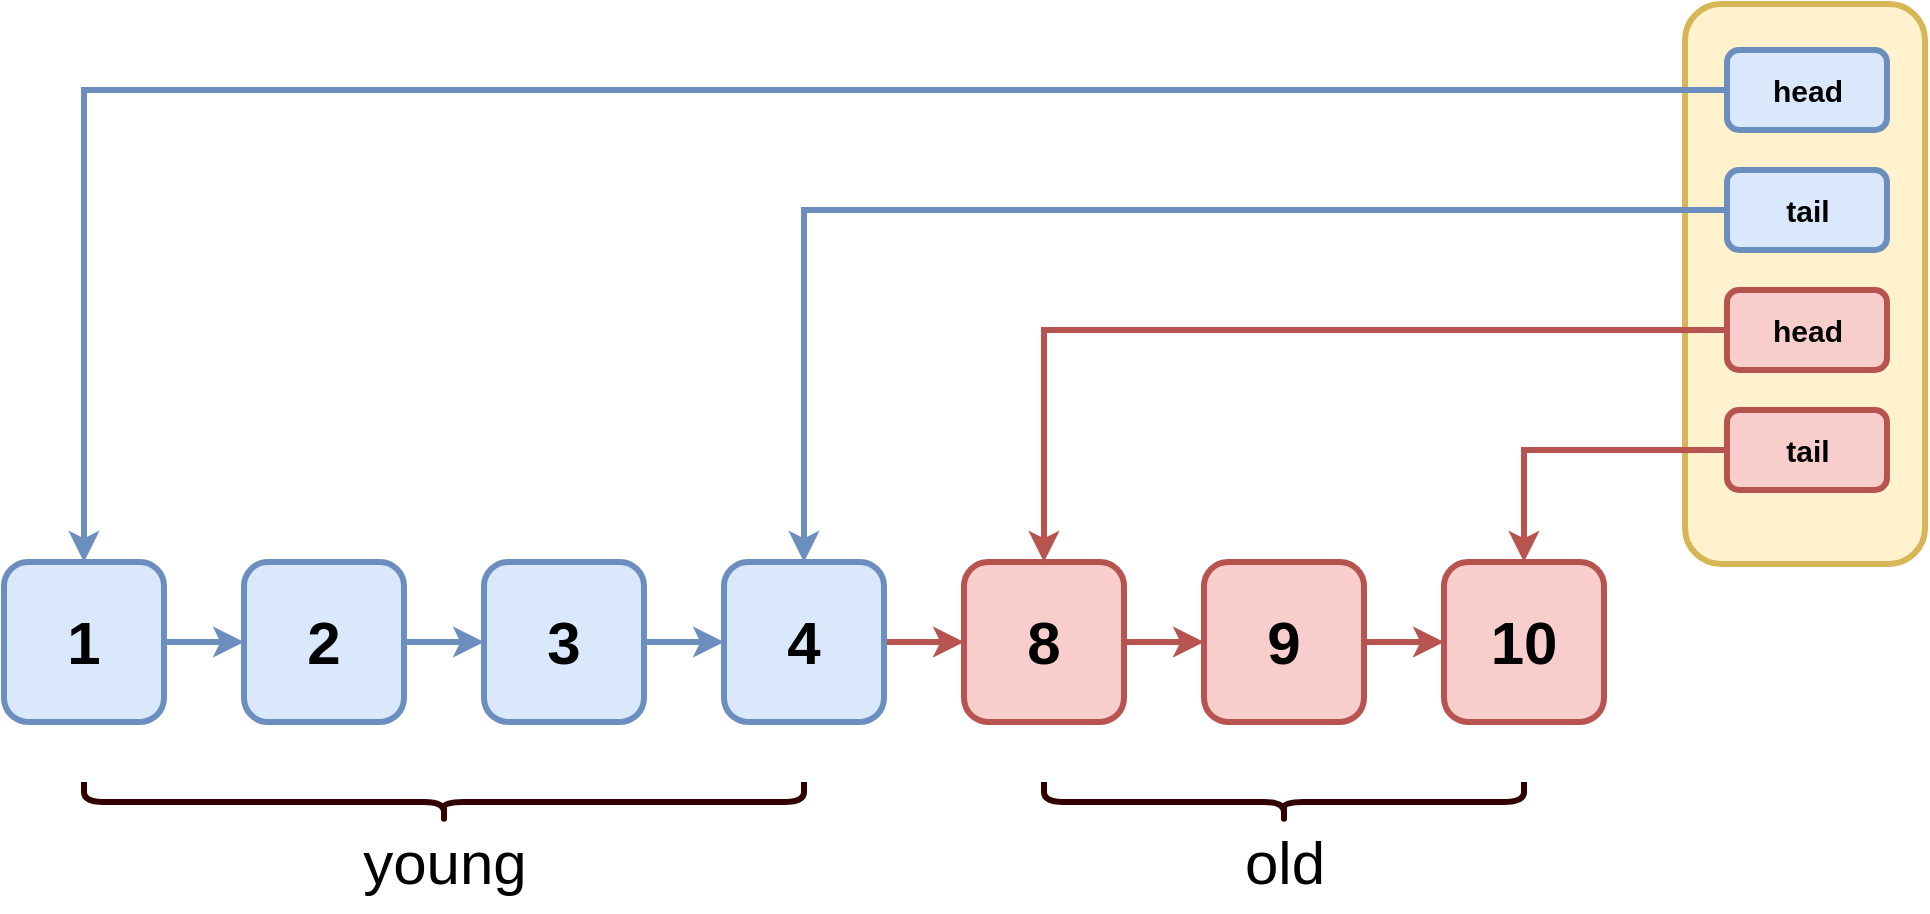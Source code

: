 <mxfile version="20.4.1" type="github">
  <diagram id="IMLMRpahWDHYKqAJVQiR" name="第 1 页">
    <mxGraphModel dx="1720" dy="971" grid="1" gridSize="10" guides="1" tooltips="1" connect="1" arrows="1" fold="1" page="1" pageScale="1" pageWidth="827" pageHeight="1169" math="0" shadow="0">
      <root>
        <mxCell id="0" />
        <mxCell id="1" parent="0" />
        <mxCell id="LWiK9OQ7Gv4r9tG603bv-12" style="edgeStyle=orthogonalEdgeStyle;rounded=0;orthogonalLoop=1;jettySize=auto;html=1;exitX=1;exitY=0.5;exitDx=0;exitDy=0;entryX=0;entryY=0.5;entryDx=0;entryDy=0;strokeWidth=3;sketch=0;fillColor=#dae8fc;strokeColor=#6c8ebf;fontStyle=1;fontSize=30;" edge="1" parent="1" source="LWiK9OQ7Gv4r9tG603bv-1" target="LWiK9OQ7Gv4r9tG603bv-2">
          <mxGeometry relative="1" as="geometry" />
        </mxCell>
        <mxCell id="LWiK9OQ7Gv4r9tG603bv-1" value="1" style="rounded=1;whiteSpace=wrap;html=1;strokeWidth=3;fillWeight=4;hachureGap=8;hachureAngle=45;fillColor=#dae8fc;sketch=0;strokeColor=#6c8ebf;fontStyle=1;fontSize=30;" vertex="1" parent="1">
          <mxGeometry x="280" y="320" width="80" height="80" as="geometry" />
        </mxCell>
        <mxCell id="LWiK9OQ7Gv4r9tG603bv-13" style="edgeStyle=orthogonalEdgeStyle;rounded=0;orthogonalLoop=1;jettySize=auto;html=1;exitX=1;exitY=0.5;exitDx=0;exitDy=0;strokeWidth=3;sketch=0;fillColor=#dae8fc;strokeColor=#6c8ebf;fontStyle=1;fontSize=30;" edge="1" parent="1" source="LWiK9OQ7Gv4r9tG603bv-2" target="LWiK9OQ7Gv4r9tG603bv-3">
          <mxGeometry relative="1" as="geometry" />
        </mxCell>
        <mxCell id="LWiK9OQ7Gv4r9tG603bv-2" value="2" style="rounded=1;whiteSpace=wrap;html=1;strokeWidth=3;fillWeight=4;hachureGap=8;hachureAngle=45;fillColor=#dae8fc;sketch=0;strokeColor=#6c8ebf;fontStyle=1;fontSize=30;" vertex="1" parent="1">
          <mxGeometry x="400" y="320" width="80" height="80" as="geometry" />
        </mxCell>
        <mxCell id="LWiK9OQ7Gv4r9tG603bv-14" style="edgeStyle=orthogonalEdgeStyle;rounded=0;orthogonalLoop=1;jettySize=auto;html=1;exitX=1;exitY=0.5;exitDx=0;exitDy=0;strokeWidth=3;sketch=0;fillColor=#dae8fc;strokeColor=#6c8ebf;fontStyle=1;fontSize=30;" edge="1" parent="1" source="LWiK9OQ7Gv4r9tG603bv-3" target="LWiK9OQ7Gv4r9tG603bv-4">
          <mxGeometry relative="1" as="geometry" />
        </mxCell>
        <mxCell id="LWiK9OQ7Gv4r9tG603bv-3" value="3" style="rounded=1;whiteSpace=wrap;html=1;strokeWidth=3;fillWeight=4;hachureGap=8;hachureAngle=45;fillColor=#dae8fc;sketch=0;strokeColor=#6c8ebf;fontStyle=1;fontSize=30;" vertex="1" parent="1">
          <mxGeometry x="520" y="320" width="80" height="80" as="geometry" />
        </mxCell>
        <mxCell id="LWiK9OQ7Gv4r9tG603bv-15" style="edgeStyle=orthogonalEdgeStyle;rounded=0;orthogonalLoop=1;jettySize=auto;html=1;exitX=1;exitY=0.5;exitDx=0;exitDy=0;entryX=0;entryY=0.5;entryDx=0;entryDy=0;strokeWidth=3;sketch=0;fillColor=#f8cecc;strokeColor=#b85450;fontStyle=1;fontSize=30;" edge="1" parent="1" source="LWiK9OQ7Gv4r9tG603bv-4" target="LWiK9OQ7Gv4r9tG603bv-5">
          <mxGeometry relative="1" as="geometry" />
        </mxCell>
        <mxCell id="LWiK9OQ7Gv4r9tG603bv-4" value="4" style="rounded=1;whiteSpace=wrap;html=1;strokeWidth=3;fillWeight=4;hachureGap=8;hachureAngle=45;fillColor=#dae8fc;sketch=0;strokeColor=#6c8ebf;fontStyle=1;fontSize=30;" vertex="1" parent="1">
          <mxGeometry x="640" y="320" width="80" height="80" as="geometry" />
        </mxCell>
        <mxCell id="LWiK9OQ7Gv4r9tG603bv-16" style="edgeStyle=orthogonalEdgeStyle;rounded=0;orthogonalLoop=1;jettySize=auto;html=1;exitX=1;exitY=0.5;exitDx=0;exitDy=0;strokeWidth=3;sketch=0;fillColor=#f8cecc;strokeColor=#b85450;fontStyle=1;fontSize=30;" edge="1" parent="1" source="LWiK9OQ7Gv4r9tG603bv-5" target="LWiK9OQ7Gv4r9tG603bv-6">
          <mxGeometry relative="1" as="geometry" />
        </mxCell>
        <mxCell id="LWiK9OQ7Gv4r9tG603bv-5" value="8" style="rounded=1;whiteSpace=wrap;html=1;strokeWidth=3;fillWeight=4;hachureGap=8;hachureAngle=45;fillColor=#f8cecc;sketch=0;strokeColor=#b85450;fontStyle=1;fontSize=30;" vertex="1" parent="1">
          <mxGeometry x="760" y="320" width="80" height="80" as="geometry" />
        </mxCell>
        <mxCell id="LWiK9OQ7Gv4r9tG603bv-17" value="" style="edgeStyle=orthogonalEdgeStyle;rounded=0;orthogonalLoop=1;jettySize=auto;html=1;strokeWidth=3;sketch=0;fillColor=#f8cecc;strokeColor=#b85450;fontStyle=1;fontSize=30;" edge="1" parent="1" source="LWiK9OQ7Gv4r9tG603bv-6" target="LWiK9OQ7Gv4r9tG603bv-7">
          <mxGeometry relative="1" as="geometry" />
        </mxCell>
        <mxCell id="LWiK9OQ7Gv4r9tG603bv-6" value="9" style="rounded=1;whiteSpace=wrap;html=1;strokeWidth=3;fillWeight=4;hachureGap=8;hachureAngle=45;fillColor=#f8cecc;sketch=0;strokeColor=#b85450;fontStyle=1;fontSize=30;" vertex="1" parent="1">
          <mxGeometry x="880" y="320" width="80" height="80" as="geometry" />
        </mxCell>
        <mxCell id="LWiK9OQ7Gv4r9tG603bv-7" value="10" style="rounded=1;whiteSpace=wrap;html=1;strokeWidth=3;fillWeight=4;hachureGap=8;hachureAngle=45;fillColor=#f8cecc;sketch=0;strokeColor=#b85450;fontStyle=1;fontSize=30;" vertex="1" parent="1">
          <mxGeometry x="1000" y="320" width="80" height="80" as="geometry" />
        </mxCell>
        <mxCell id="LWiK9OQ7Gv4r9tG603bv-8" value="" style="rounded=1;whiteSpace=wrap;html=1;strokeWidth=3;fillWeight=4;hachureGap=8;hachureAngle=45;fillColor=#fff2cc;sketch=0;strokeColor=#d6b656;fontStyle=1;fontSize=15;" vertex="1" parent="1">
          <mxGeometry x="1120.5" y="41" width="120" height="280" as="geometry" />
        </mxCell>
        <mxCell id="LWiK9OQ7Gv4r9tG603bv-24" style="edgeStyle=orthogonalEdgeStyle;rounded=0;orthogonalLoop=1;jettySize=auto;html=1;strokeWidth=3;sketch=0;fillColor=#dae8fc;strokeColor=#6c8ebf;fontStyle=1;fontSize=15;" edge="1" parent="1" source="LWiK9OQ7Gv4r9tG603bv-18" target="LWiK9OQ7Gv4r9tG603bv-1">
          <mxGeometry relative="1" as="geometry" />
        </mxCell>
        <mxCell id="LWiK9OQ7Gv4r9tG603bv-18" value="head" style="rounded=1;whiteSpace=wrap;html=1;strokeWidth=3;fillWeight=4;hachureGap=8;hachureAngle=45;fillColor=#dae8fc;sketch=0;strokeColor=#6c8ebf;fontStyle=1;fontSize=15;" vertex="1" parent="1">
          <mxGeometry x="1141.5" y="64" width="80" height="40" as="geometry" />
        </mxCell>
        <mxCell id="LWiK9OQ7Gv4r9tG603bv-25" style="edgeStyle=orthogonalEdgeStyle;rounded=0;orthogonalLoop=1;jettySize=auto;html=1;entryX=0.5;entryY=0;entryDx=0;entryDy=0;strokeWidth=3;sketch=0;fillColor=#dae8fc;strokeColor=#6c8ebf;fontStyle=1;fontSize=15;" edge="1" parent="1" source="LWiK9OQ7Gv4r9tG603bv-19" target="LWiK9OQ7Gv4r9tG603bv-4">
          <mxGeometry relative="1" as="geometry" />
        </mxCell>
        <mxCell id="LWiK9OQ7Gv4r9tG603bv-19" value="tail" style="rounded=1;whiteSpace=wrap;html=1;strokeWidth=3;fillWeight=4;hachureGap=8;hachureAngle=45;fillColor=#dae8fc;sketch=0;strokeColor=#6c8ebf;fontStyle=1;fontSize=15;" vertex="1" parent="1">
          <mxGeometry x="1141.5" y="124" width="80" height="40" as="geometry" />
        </mxCell>
        <mxCell id="LWiK9OQ7Gv4r9tG603bv-27" style="edgeStyle=orthogonalEdgeStyle;rounded=0;orthogonalLoop=1;jettySize=auto;html=1;entryX=0.5;entryY=0;entryDx=0;entryDy=0;strokeWidth=3;sketch=0;fillColor=#f8cecc;strokeColor=#b85450;fontStyle=1;fontSize=15;" edge="1" parent="1" source="LWiK9OQ7Gv4r9tG603bv-20" target="LWiK9OQ7Gv4r9tG603bv-7">
          <mxGeometry relative="1" as="geometry" />
        </mxCell>
        <mxCell id="LWiK9OQ7Gv4r9tG603bv-20" value="tail" style="rounded=1;whiteSpace=wrap;html=1;strokeWidth=3;fillWeight=4;hachureGap=8;hachureAngle=45;fillColor=#f8cecc;sketch=0;strokeColor=#b85450;fontStyle=1;fontSize=15;" vertex="1" parent="1">
          <mxGeometry x="1141.5" y="244" width="80" height="40" as="geometry" />
        </mxCell>
        <mxCell id="LWiK9OQ7Gv4r9tG603bv-26" style="edgeStyle=orthogonalEdgeStyle;rounded=0;orthogonalLoop=1;jettySize=auto;html=1;entryX=0.5;entryY=0;entryDx=0;entryDy=0;strokeWidth=3;sketch=0;fillColor=#f8cecc;strokeColor=#b85450;fontStyle=1;fontSize=15;" edge="1" parent="1" source="LWiK9OQ7Gv4r9tG603bv-21" target="LWiK9OQ7Gv4r9tG603bv-5">
          <mxGeometry relative="1" as="geometry" />
        </mxCell>
        <mxCell id="LWiK9OQ7Gv4r9tG603bv-21" value="head" style="rounded=1;whiteSpace=wrap;html=1;strokeWidth=3;fillWeight=4;hachureGap=8;hachureAngle=45;fillColor=#f8cecc;sketch=0;strokeColor=#b85450;fontStyle=1;fontSize=15;" vertex="1" parent="1">
          <mxGeometry x="1141.5" y="184" width="80" height="40" as="geometry" />
        </mxCell>
        <mxCell id="LWiK9OQ7Gv4r9tG603bv-29" value="" style="shape=curlyBracket;whiteSpace=wrap;html=1;rounded=1;sketch=0;strokeColor=#330000;strokeWidth=3;fontSize=30;rotation=-90;" vertex="1" parent="1">
          <mxGeometry x="490" y="260" width="20" height="360" as="geometry" />
        </mxCell>
        <mxCell id="LWiK9OQ7Gv4r9tG603bv-31" value="" style="shape=curlyBracket;whiteSpace=wrap;html=1;rounded=1;sketch=0;strokeColor=#330000;strokeWidth=3;fontSize=30;rotation=-90;" vertex="1" parent="1">
          <mxGeometry x="910" y="320" width="20" height="240" as="geometry" />
        </mxCell>
        <mxCell id="LWiK9OQ7Gv4r9tG603bv-33" value="young" style="text;html=1;align=center;verticalAlign=middle;resizable=0;points=[];autosize=1;strokeColor=none;fillColor=none;fontSize=30;" vertex="1" parent="1">
          <mxGeometry x="445" y="445" width="110" height="50" as="geometry" />
        </mxCell>
        <mxCell id="LWiK9OQ7Gv4r9tG603bv-34" value="old" style="text;html=1;align=center;verticalAlign=middle;resizable=0;points=[];autosize=1;strokeColor=none;fillColor=none;fontSize=30;" vertex="1" parent="1">
          <mxGeometry x="890" y="445" width="60" height="50" as="geometry" />
        </mxCell>
      </root>
    </mxGraphModel>
  </diagram>
</mxfile>
